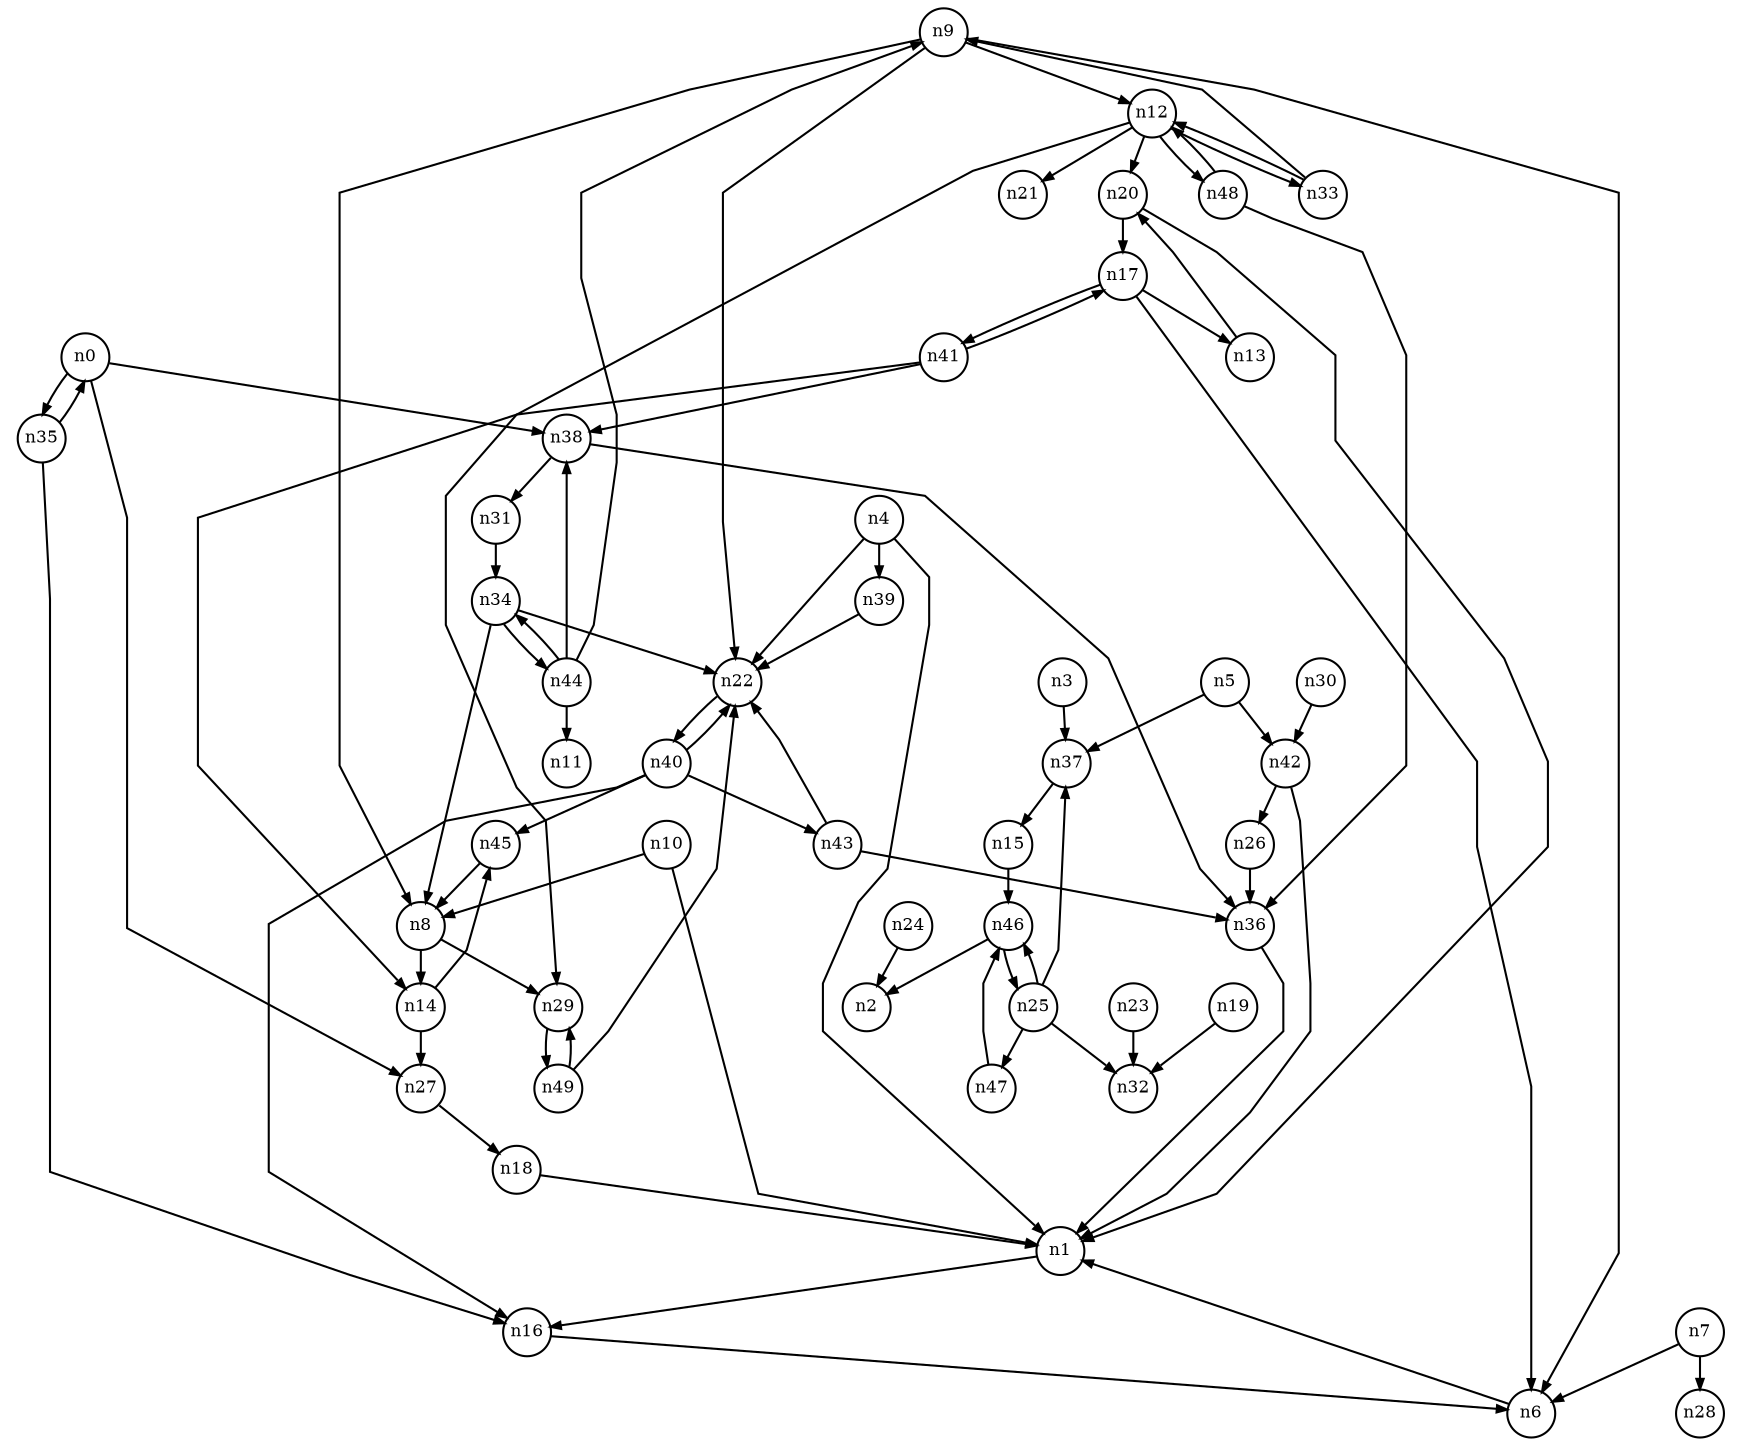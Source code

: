 digraph G{
splines=polyline;
ranksep=0.22;
nodesep=0.22;
nodesize=0.16;
fontsize=8
edge [arrowsize=0.5]
node [fontsize=8 shape=circle width=0.32 fixedsize=shape];

n27 -> n18
n0 -> n27
n0 -> n38
n0 -> n35
n38 -> n31
n38 -> n36
n37 -> n15
n3 -> n37
n1 -> n16
n4 -> n1
n4 -> n22
n4 -> n39
n22 -> n40
n39 -> n22
n5 -> n37
n5 -> n42
n42 -> n1
n42 -> n26
n6 -> n1
n7 -> n6
n7 -> n28
n29 -> n49
n8 -> n29
n8 -> n14
n9 -> n6
n9 -> n8
n9 -> n22
n9 -> n12
n10 -> n1
n10 -> n8
n20 -> n1
n20 -> n17
n12 -> n20
n12 -> n21
n12 -> n29
n12 -> n33
n12 -> n48
n33 -> n9
n33 -> n12
n48 -> n36
n48 -> n12
n13 -> n20
n14 -> n27
n14 -> n45
n45 -> n8
n16 -> n6
n17 -> n6
n17 -> n13
n17 -> n41
n41 -> n14
n41 -> n38
n41 -> n17
n18 -> n1
n19 -> n32
n23 -> n32
n24 -> n2
n25 -> n32
n25 -> n37
n25 -> n47
n25 -> n46
n47 -> n46
n36 -> n1
n26 -> n36
n30 -> n42
n34 -> n8
n34 -> n22
n34 -> n44
n44 -> n9
n44 -> n11
n44 -> n38
n44 -> n34
n35 -> n0
n35 -> n16
n15 -> n46
n31 -> n34
n40 -> n16
n40 -> n22
n40 -> n43
n40 -> n45
n43 -> n22
n43 -> n36
n46 -> n2
n46 -> n25
n49 -> n22
n49 -> n29
}

